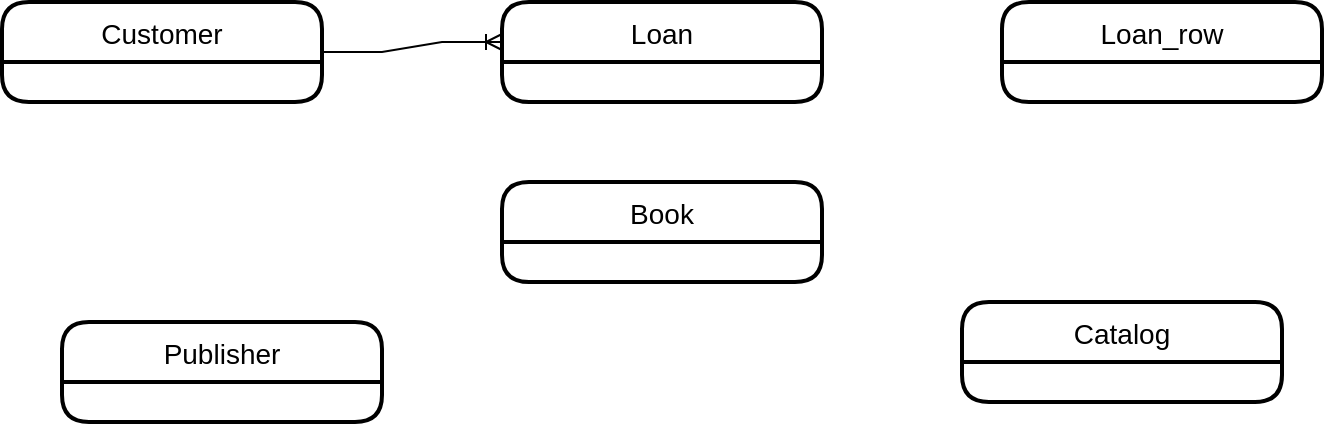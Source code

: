 <mxfile version="20.3.3" type="device"><diagram id="R2lEEEUBdFMjLlhIrx00" name="Page-1"><mxGraphModel dx="1038" dy="547" grid="1" gridSize="10" guides="1" tooltips="1" connect="1" arrows="1" fold="1" page="1" pageScale="1" pageWidth="850" pageHeight="1100" math="0" shadow="0" extFonts="Permanent Marker^https://fonts.googleapis.com/css?family=Permanent+Marker"><root><mxCell id="0"/><mxCell id="1" parent="0"/><mxCell id="ks0wvMfJsD4iqsoyCyLS-1" value="Customer" style="swimlane;childLayout=stackLayout;horizontal=1;startSize=30;horizontalStack=0;rounded=1;fontSize=14;fontStyle=0;strokeWidth=2;resizeParent=0;resizeLast=1;shadow=0;dashed=0;align=center;" vertex="1" parent="1"><mxGeometry x="30" y="60" width="160" height="50" as="geometry"/></mxCell><mxCell id="ks0wvMfJsD4iqsoyCyLS-4" value="Loan" style="swimlane;childLayout=stackLayout;horizontal=1;startSize=30;horizontalStack=0;rounded=1;fontSize=14;fontStyle=0;strokeWidth=2;resizeParent=0;resizeLast=1;shadow=0;dashed=0;align=center;" vertex="1" parent="1"><mxGeometry x="280" y="60" width="160" height="50" as="geometry"/></mxCell><mxCell id="ks0wvMfJsD4iqsoyCyLS-5" value="Book" style="swimlane;childLayout=stackLayout;horizontal=1;startSize=30;horizontalStack=0;rounded=1;fontSize=14;fontStyle=0;strokeWidth=2;resizeParent=0;resizeLast=1;shadow=0;dashed=0;align=center;" vertex="1" parent="1"><mxGeometry x="280" y="150" width="160" height="50" as="geometry"/></mxCell><mxCell id="ks0wvMfJsD4iqsoyCyLS-8" value="Publisher" style="swimlane;childLayout=stackLayout;horizontal=1;startSize=30;horizontalStack=0;rounded=1;fontSize=14;fontStyle=0;strokeWidth=2;resizeParent=0;resizeLast=1;shadow=0;dashed=0;align=center;" vertex="1" parent="1"><mxGeometry x="60" y="220" width="160" height="50" as="geometry"/></mxCell><mxCell id="ks0wvMfJsD4iqsoyCyLS-9" value="Catalog" style="swimlane;childLayout=stackLayout;horizontal=1;startSize=30;horizontalStack=0;rounded=1;fontSize=14;fontStyle=0;strokeWidth=2;resizeParent=0;resizeLast=1;shadow=0;dashed=0;align=center;" vertex="1" parent="1"><mxGeometry x="510" y="210" width="160" height="50" as="geometry"/></mxCell><mxCell id="ks0wvMfJsD4iqsoyCyLS-10" value="Loan_row" style="swimlane;childLayout=stackLayout;horizontal=1;startSize=30;horizontalStack=0;rounded=1;fontSize=14;fontStyle=0;strokeWidth=2;resizeParent=0;resizeLast=1;shadow=0;dashed=0;align=center;" vertex="1" parent="1"><mxGeometry x="530" y="60" width="160" height="50" as="geometry"/></mxCell><mxCell id="ks0wvMfJsD4iqsoyCyLS-12" value="" style="edgeStyle=entityRelationEdgeStyle;fontSize=12;html=1;endArrow=ERoneToMany;rounded=0;exitX=1;exitY=0.5;exitDx=0;exitDy=0;" edge="1" parent="1" source="ks0wvMfJsD4iqsoyCyLS-1"><mxGeometry width="100" height="100" relative="1" as="geometry"><mxPoint x="180" y="180" as="sourcePoint"/><mxPoint x="280" y="80" as="targetPoint"/></mxGeometry></mxCell></root></mxGraphModel></diagram></mxfile>